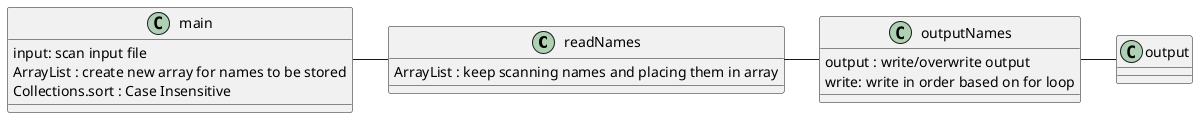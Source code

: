@startuml

class readNames{
ArrayList : keep scanning names and placing them in array

}

class outputNames{
output : write/overwrite output
write: write in order based on for loop
}

class main{
input: scan input file
ArrayList : create new array for names to be stored
Collections.sort : Case Insensitive
}

main - readNames
readNames - outputNames
outputNames - output


@enduml